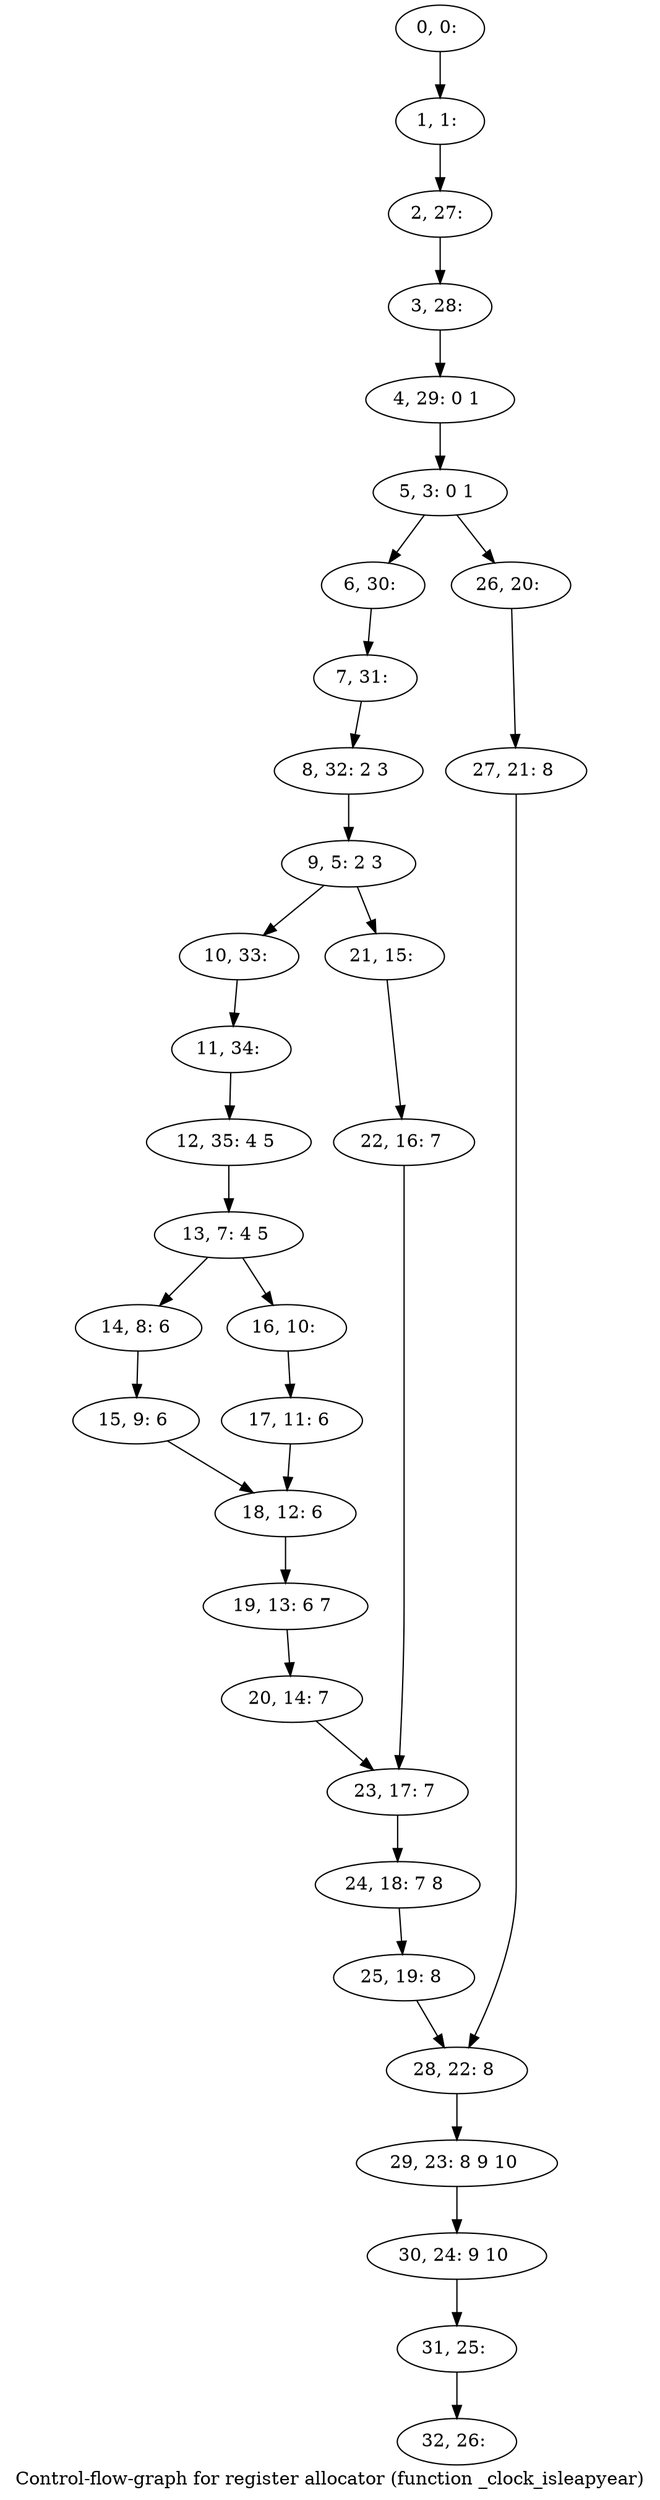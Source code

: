 digraph G {
graph [label="Control-flow-graph for register allocator (function _clock_isleapyear)"]
0[label="0, 0: "];
1[label="1, 1: "];
2[label="2, 27: "];
3[label="3, 28: "];
4[label="4, 29: 0 1 "];
5[label="5, 3: 0 1 "];
6[label="6, 30: "];
7[label="7, 31: "];
8[label="8, 32: 2 3 "];
9[label="9, 5: 2 3 "];
10[label="10, 33: "];
11[label="11, 34: "];
12[label="12, 35: 4 5 "];
13[label="13, 7: 4 5 "];
14[label="14, 8: 6 "];
15[label="15, 9: 6 "];
16[label="16, 10: "];
17[label="17, 11: 6 "];
18[label="18, 12: 6 "];
19[label="19, 13: 6 7 "];
20[label="20, 14: 7 "];
21[label="21, 15: "];
22[label="22, 16: 7 "];
23[label="23, 17: 7 "];
24[label="24, 18: 7 8 "];
25[label="25, 19: 8 "];
26[label="26, 20: "];
27[label="27, 21: 8 "];
28[label="28, 22: 8 "];
29[label="29, 23: 8 9 10 "];
30[label="30, 24: 9 10 "];
31[label="31, 25: "];
32[label="32, 26: "];
0->1 ;
1->2 ;
2->3 ;
3->4 ;
4->5 ;
5->6 ;
5->26 ;
6->7 ;
7->8 ;
8->9 ;
9->10 ;
9->21 ;
10->11 ;
11->12 ;
12->13 ;
13->14 ;
13->16 ;
14->15 ;
15->18 ;
16->17 ;
17->18 ;
18->19 ;
19->20 ;
20->23 ;
21->22 ;
22->23 ;
23->24 ;
24->25 ;
25->28 ;
26->27 ;
27->28 ;
28->29 ;
29->30 ;
30->31 ;
31->32 ;
}
